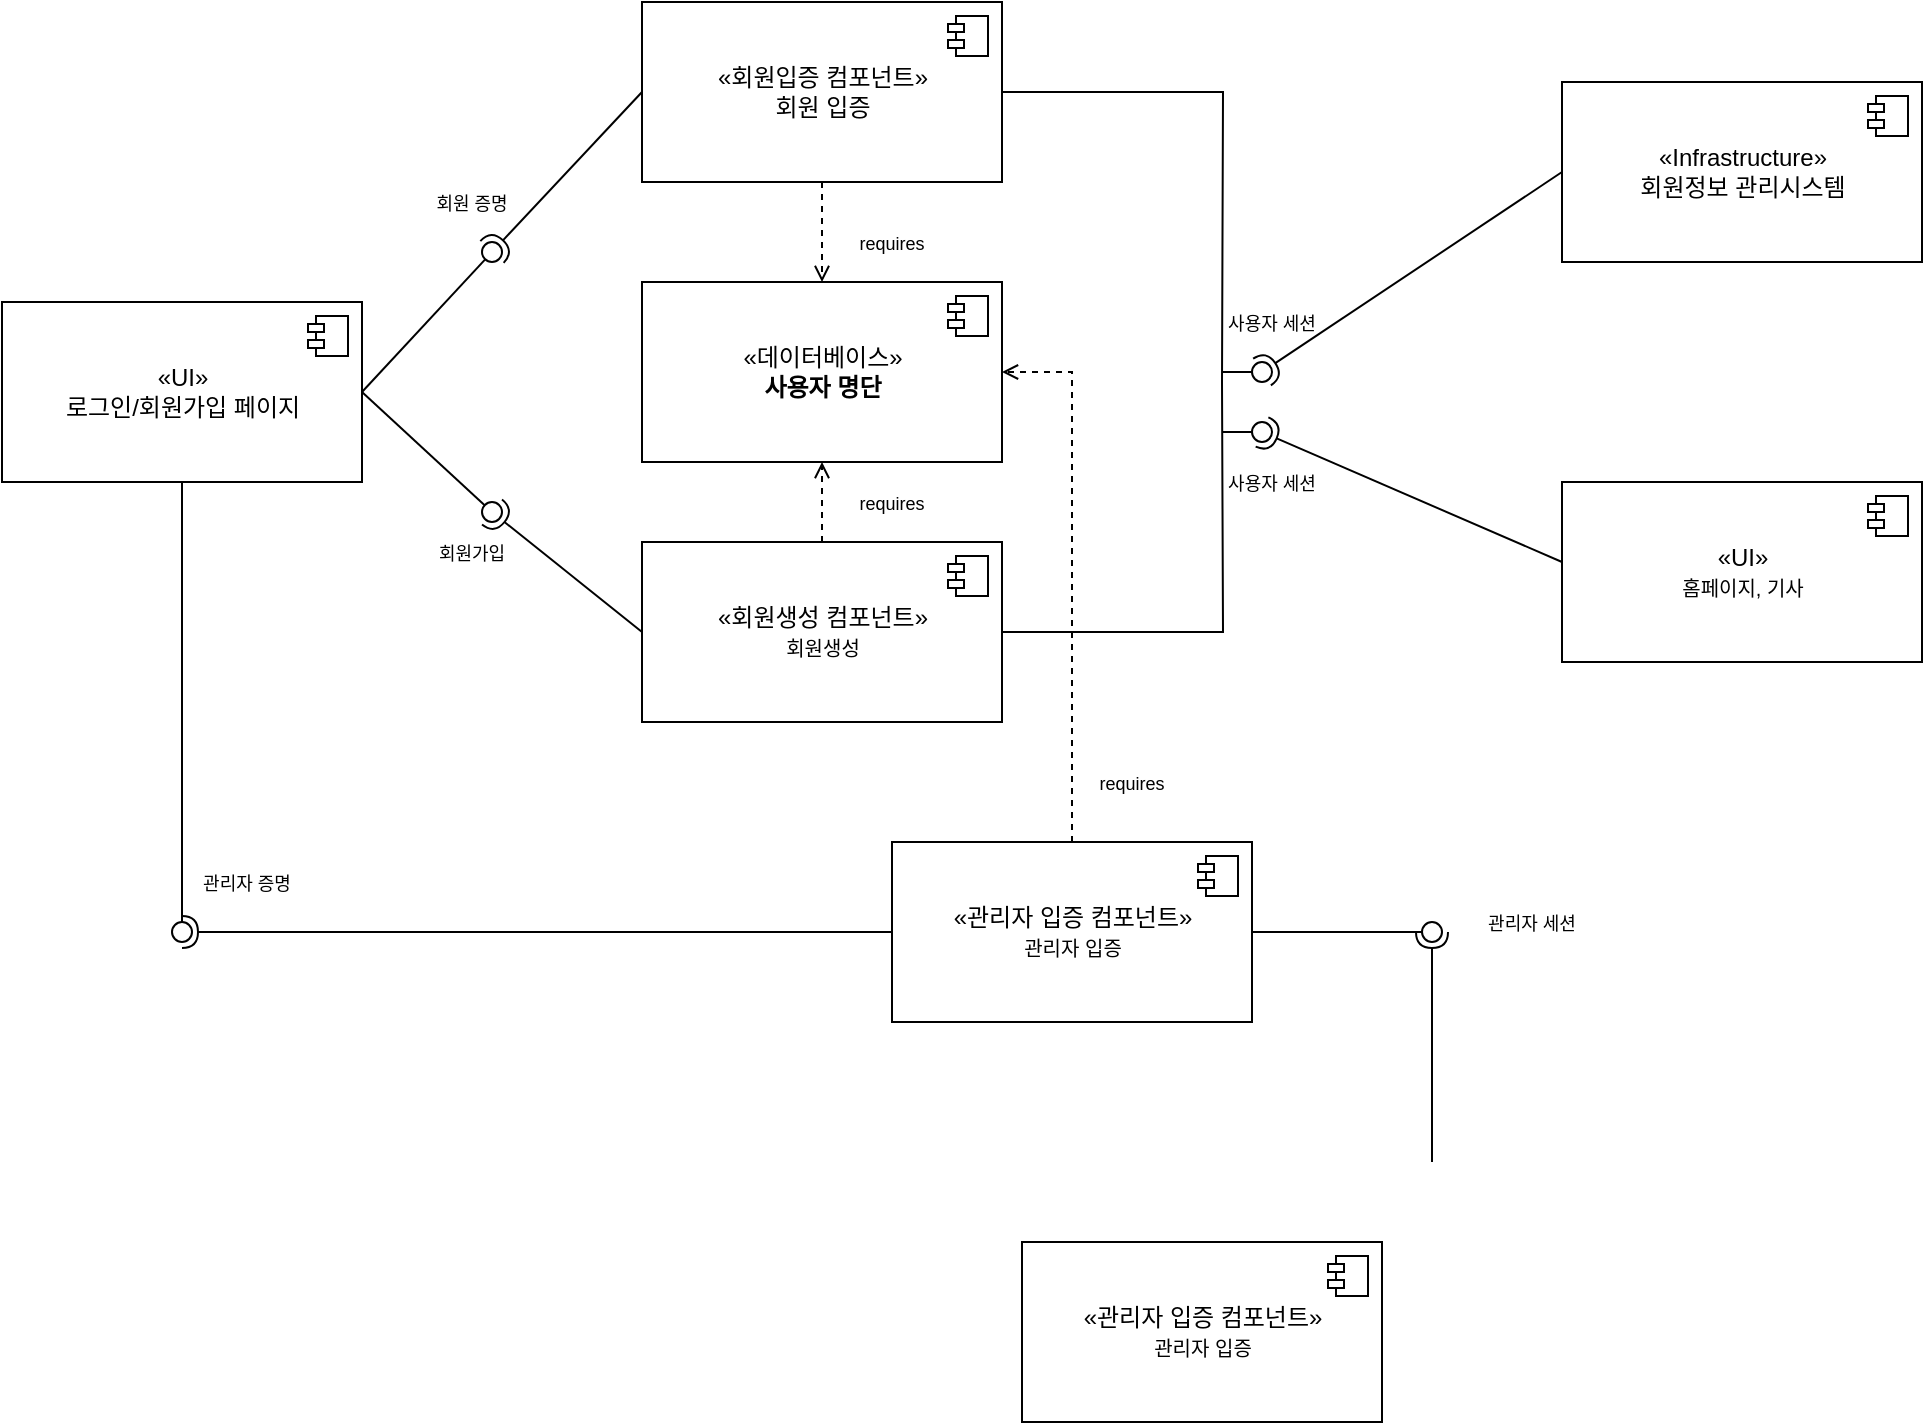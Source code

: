 <mxfile version="14.6.13" type="github">
  <diagram name="Page-1" id="5f0bae14-7c28-e335-631c-24af17079c00">
    <mxGraphModel dx="1240" dy="689" grid="1" gridSize="10" guides="1" tooltips="1" connect="1" arrows="1" fold="1" page="1" pageScale="1" pageWidth="1100" pageHeight="850" background="none" math="0" shadow="0">
      <root>
        <mxCell id="0" />
        <mxCell id="1" parent="0" />
        <mxCell id="Wzl3ZhZQnECG-cAmuOxG-3" value="«UI»&lt;br&gt;로그인/회원가입 페이지" style="html=1;dropTarget=0;" vertex="1" parent="1">
          <mxGeometry x="50" y="290" width="180" height="90" as="geometry" />
        </mxCell>
        <mxCell id="Wzl3ZhZQnECG-cAmuOxG-4" value="" style="shape=module;jettyWidth=8;jettyHeight=4;" vertex="1" parent="Wzl3ZhZQnECG-cAmuOxG-3">
          <mxGeometry x="1" width="20" height="20" relative="1" as="geometry">
            <mxPoint x="-27" y="7" as="offset" />
          </mxGeometry>
        </mxCell>
        <mxCell id="Wzl3ZhZQnECG-cAmuOxG-14" value="" style="rounded=0;orthogonalLoop=1;jettySize=auto;html=1;endArrow=none;endFill=0;exitX=1;exitY=0.5;exitDx=0;exitDy=0;" edge="1" target="Wzl3ZhZQnECG-cAmuOxG-16" parent="1" source="Wzl3ZhZQnECG-cAmuOxG-3">
          <mxGeometry relative="1" as="geometry">
            <mxPoint x="170" y="385" as="sourcePoint" />
          </mxGeometry>
        </mxCell>
        <mxCell id="Wzl3ZhZQnECG-cAmuOxG-15" value="" style="rounded=0;orthogonalLoop=1;jettySize=auto;html=1;endArrow=halfCircle;endFill=0;entryX=0.5;entryY=0.5;entryDx=0;entryDy=0;endSize=6;strokeWidth=1;exitX=0;exitY=0.5;exitDx=0;exitDy=0;" edge="1" target="Wzl3ZhZQnECG-cAmuOxG-16" parent="1" source="Wzl3ZhZQnECG-cAmuOxG-17">
          <mxGeometry relative="1" as="geometry">
            <mxPoint x="350" y="240" as="sourcePoint" />
          </mxGeometry>
        </mxCell>
        <mxCell id="Wzl3ZhZQnECG-cAmuOxG-16" value="" style="ellipse;whiteSpace=wrap;html=1;fontFamily=Helvetica;fontSize=12;fontColor=#000000;align=center;strokeColor=#000000;fillColor=#ffffff;points=[];aspect=fixed;resizable=0;" vertex="1" parent="1">
          <mxGeometry x="290" y="260" width="10" height="10" as="geometry" />
        </mxCell>
        <mxCell id="Wzl3ZhZQnECG-cAmuOxG-26" style="edgeStyle=orthogonalEdgeStyle;rounded=0;orthogonalLoop=1;jettySize=auto;html=1;exitX=0.5;exitY=1;exitDx=0;exitDy=0;entryX=0.5;entryY=0;entryDx=0;entryDy=0;endArrow=open;endFill=0;dashed=1;" edge="1" parent="1" source="Wzl3ZhZQnECG-cAmuOxG-17" target="Wzl3ZhZQnECG-cAmuOxG-24">
          <mxGeometry relative="1" as="geometry" />
        </mxCell>
        <mxCell id="Wzl3ZhZQnECG-cAmuOxG-34" style="edgeStyle=orthogonalEdgeStyle;rounded=0;orthogonalLoop=1;jettySize=auto;html=1;exitX=1;exitY=0.5;exitDx=0;exitDy=0;endArrow=none;endFill=0;" edge="1" parent="1" source="Wzl3ZhZQnECG-cAmuOxG-17">
          <mxGeometry relative="1" as="geometry">
            <mxPoint x="660" y="330" as="targetPoint" />
          </mxGeometry>
        </mxCell>
        <mxCell id="Wzl3ZhZQnECG-cAmuOxG-17" value="«회원입증 컴포넌트»&lt;br&gt;회원 입증" style="html=1;dropTarget=0;" vertex="1" parent="1">
          <mxGeometry x="370" y="140" width="180" height="90" as="geometry" />
        </mxCell>
        <mxCell id="Wzl3ZhZQnECG-cAmuOxG-18" value="" style="shape=module;jettyWidth=8;jettyHeight=4;" vertex="1" parent="Wzl3ZhZQnECG-cAmuOxG-17">
          <mxGeometry x="1" width="20" height="20" relative="1" as="geometry">
            <mxPoint x="-27" y="7" as="offset" />
          </mxGeometry>
        </mxCell>
        <mxCell id="Wzl3ZhZQnECG-cAmuOxG-19" value="" style="rounded=0;orthogonalLoop=1;jettySize=auto;html=1;endArrow=none;endFill=0;exitX=1;exitY=0.5;exitDx=0;exitDy=0;" edge="1" target="Wzl3ZhZQnECG-cAmuOxG-21" parent="1" source="Wzl3ZhZQnECG-cAmuOxG-3">
          <mxGeometry relative="1" as="geometry">
            <mxPoint x="240" y="295" as="sourcePoint" />
          </mxGeometry>
        </mxCell>
        <mxCell id="Wzl3ZhZQnECG-cAmuOxG-20" value="" style="rounded=0;orthogonalLoop=1;jettySize=auto;html=1;endArrow=halfCircle;endFill=0;entryX=0.5;entryY=0.5;entryDx=0;entryDy=0;endSize=6;strokeWidth=1;exitX=0;exitY=0.5;exitDx=0;exitDy=0;" edge="1" target="Wzl3ZhZQnECG-cAmuOxG-21" parent="1" source="Wzl3ZhZQnECG-cAmuOxG-22">
          <mxGeometry relative="1" as="geometry">
            <mxPoint x="360" y="452.286" as="sourcePoint" />
          </mxGeometry>
        </mxCell>
        <mxCell id="Wzl3ZhZQnECG-cAmuOxG-21" value="" style="ellipse;whiteSpace=wrap;html=1;fontFamily=Helvetica;fontSize=12;fontColor=#000000;align=center;strokeColor=#000000;fillColor=#ffffff;points=[];aspect=fixed;resizable=0;direction=south;" vertex="1" parent="1">
          <mxGeometry x="290" y="390" width="10" height="10" as="geometry" />
        </mxCell>
        <mxCell id="Wzl3ZhZQnECG-cAmuOxG-27" style="edgeStyle=orthogonalEdgeStyle;rounded=0;orthogonalLoop=1;jettySize=auto;html=1;exitX=0.5;exitY=0;exitDx=0;exitDy=0;entryX=0.5;entryY=1;entryDx=0;entryDy=0;dashed=1;endArrow=open;endFill=0;" edge="1" parent="1" source="Wzl3ZhZQnECG-cAmuOxG-22" target="Wzl3ZhZQnECG-cAmuOxG-24">
          <mxGeometry relative="1" as="geometry" />
        </mxCell>
        <mxCell id="Wzl3ZhZQnECG-cAmuOxG-35" style="edgeStyle=orthogonalEdgeStyle;rounded=0;orthogonalLoop=1;jettySize=auto;html=1;exitX=1;exitY=0.5;exitDx=0;exitDy=0;endArrow=none;endFill=0;" edge="1" parent="1" source="Wzl3ZhZQnECG-cAmuOxG-22">
          <mxGeometry relative="1" as="geometry">
            <mxPoint x="660" y="330" as="targetPoint" />
          </mxGeometry>
        </mxCell>
        <mxCell id="Wzl3ZhZQnECG-cAmuOxG-22" value="«회원생성 컴포넌트»&lt;br&gt;&lt;font style=&quot;font-size: 10px&quot;&gt;회원생성&lt;/font&gt;" style="html=1;dropTarget=0;" vertex="1" parent="1">
          <mxGeometry x="370" y="410" width="180" height="90" as="geometry" />
        </mxCell>
        <mxCell id="Wzl3ZhZQnECG-cAmuOxG-23" value="" style="shape=module;jettyWidth=8;jettyHeight=4;" vertex="1" parent="Wzl3ZhZQnECG-cAmuOxG-22">
          <mxGeometry x="1" width="20" height="20" relative="1" as="geometry">
            <mxPoint x="-27" y="7" as="offset" />
          </mxGeometry>
        </mxCell>
        <mxCell id="Wzl3ZhZQnECG-cAmuOxG-24" value="«데이터베이스»&lt;br&gt;&lt;b&gt;사용자 명단&lt;/b&gt;" style="html=1;dropTarget=0;" vertex="1" parent="1">
          <mxGeometry x="370" y="280" width="180" height="90" as="geometry" />
        </mxCell>
        <mxCell id="Wzl3ZhZQnECG-cAmuOxG-25" value="" style="shape=module;jettyWidth=8;jettyHeight=4;" vertex="1" parent="Wzl3ZhZQnECG-cAmuOxG-24">
          <mxGeometry x="1" width="20" height="20" relative="1" as="geometry">
            <mxPoint x="-27" y="7" as="offset" />
          </mxGeometry>
        </mxCell>
        <mxCell id="Wzl3ZhZQnECG-cAmuOxG-28" value="&lt;font style=&quot;font-size: 9px&quot;&gt;회원 증명&lt;/font&gt;" style="text;html=1;strokeColor=none;fillColor=none;align=center;verticalAlign=middle;whiteSpace=wrap;rounded=0;" vertex="1" parent="1">
          <mxGeometry x="260" y="230" width="50" height="20" as="geometry" />
        </mxCell>
        <mxCell id="Wzl3ZhZQnECG-cAmuOxG-29" value="&lt;font style=&quot;font-size: 9px&quot;&gt;회원가입&lt;/font&gt;" style="text;html=1;strokeColor=none;fillColor=none;align=center;verticalAlign=middle;whiteSpace=wrap;rounded=0;" vertex="1" parent="1">
          <mxGeometry x="260" y="405" width="50" height="20" as="geometry" />
        </mxCell>
        <mxCell id="Wzl3ZhZQnECG-cAmuOxG-30" value="" style="rounded=0;orthogonalLoop=1;jettySize=auto;html=1;endArrow=none;endFill=0;" edge="1" target="Wzl3ZhZQnECG-cAmuOxG-32" parent="1">
          <mxGeometry relative="1" as="geometry">
            <mxPoint x="660" y="325" as="sourcePoint" />
          </mxGeometry>
        </mxCell>
        <mxCell id="Wzl3ZhZQnECG-cAmuOxG-31" value="" style="rounded=0;orthogonalLoop=1;jettySize=auto;html=1;endArrow=halfCircle;endFill=0;entryX=0.5;entryY=0.5;entryDx=0;entryDy=0;endSize=6;strokeWidth=1;exitX=0;exitY=0.5;exitDx=0;exitDy=0;" edge="1" target="Wzl3ZhZQnECG-cAmuOxG-32" parent="1" source="Wzl3ZhZQnECG-cAmuOxG-36">
          <mxGeometry relative="1" as="geometry">
            <mxPoint x="700" y="325" as="sourcePoint" />
          </mxGeometry>
        </mxCell>
        <mxCell id="Wzl3ZhZQnECG-cAmuOxG-32" value="" style="ellipse;whiteSpace=wrap;html=1;fontFamily=Helvetica;fontSize=12;fontColor=#000000;align=center;strokeColor=#000000;fillColor=#ffffff;points=[];aspect=fixed;resizable=0;" vertex="1" parent="1">
          <mxGeometry x="675" y="320" width="10" height="10" as="geometry" />
        </mxCell>
        <mxCell id="Wzl3ZhZQnECG-cAmuOxG-33" value="&lt;font style=&quot;font-size: 9px&quot;&gt;사용자 세션&lt;/font&gt;" style="text;html=1;strokeColor=none;fillColor=none;align=center;verticalAlign=middle;whiteSpace=wrap;rounded=0;" vertex="1" parent="1">
          <mxGeometry x="650" y="290" width="70" height="20" as="geometry" />
        </mxCell>
        <mxCell id="Wzl3ZhZQnECG-cAmuOxG-36" value="«Infrastructure»&lt;br&gt;회원정보 관리시스템" style="html=1;dropTarget=0;" vertex="1" parent="1">
          <mxGeometry x="830" y="180" width="180" height="90" as="geometry" />
        </mxCell>
        <mxCell id="Wzl3ZhZQnECG-cAmuOxG-37" value="" style="shape=module;jettyWidth=8;jettyHeight=4;" vertex="1" parent="Wzl3ZhZQnECG-cAmuOxG-36">
          <mxGeometry x="1" width="20" height="20" relative="1" as="geometry">
            <mxPoint x="-27" y="7" as="offset" />
          </mxGeometry>
        </mxCell>
        <mxCell id="Wzl3ZhZQnECG-cAmuOxG-38" value="" style="rounded=0;orthogonalLoop=1;jettySize=auto;html=1;endArrow=none;endFill=0;" edge="1" target="Wzl3ZhZQnECG-cAmuOxG-40" parent="1">
          <mxGeometry relative="1" as="geometry">
            <mxPoint x="660" y="355" as="sourcePoint" />
          </mxGeometry>
        </mxCell>
        <mxCell id="Wzl3ZhZQnECG-cAmuOxG-39" value="" style="rounded=0;orthogonalLoop=1;jettySize=auto;html=1;endArrow=halfCircle;endFill=0;entryX=0.5;entryY=0.5;entryDx=0;entryDy=0;endSize=6;strokeWidth=1;" edge="1" target="Wzl3ZhZQnECG-cAmuOxG-40" parent="1">
          <mxGeometry relative="1" as="geometry">
            <mxPoint x="830" y="420" as="sourcePoint" />
          </mxGeometry>
        </mxCell>
        <mxCell id="Wzl3ZhZQnECG-cAmuOxG-40" value="" style="ellipse;whiteSpace=wrap;html=1;fontFamily=Helvetica;fontSize=12;fontColor=#000000;align=center;strokeColor=#000000;fillColor=#ffffff;points=[];aspect=fixed;resizable=0;" vertex="1" parent="1">
          <mxGeometry x="675" y="350" width="10" height="10" as="geometry" />
        </mxCell>
        <mxCell id="Wzl3ZhZQnECG-cAmuOxG-41" value="«UI»&lt;br&gt;&lt;span style=&quot;font-size: 10px&quot;&gt;홈페이지, 기사&lt;/span&gt;" style="html=1;dropTarget=0;" vertex="1" parent="1">
          <mxGeometry x="830" y="380" width="180" height="90" as="geometry" />
        </mxCell>
        <mxCell id="Wzl3ZhZQnECG-cAmuOxG-42" value="" style="shape=module;jettyWidth=8;jettyHeight=4;" vertex="1" parent="Wzl3ZhZQnECG-cAmuOxG-41">
          <mxGeometry x="1" width="20" height="20" relative="1" as="geometry">
            <mxPoint x="-27" y="7" as="offset" />
          </mxGeometry>
        </mxCell>
        <mxCell id="Wzl3ZhZQnECG-cAmuOxG-43" value="&lt;font style=&quot;font-size: 9px&quot;&gt;requires&lt;/font&gt;" style="text;html=1;strokeColor=none;fillColor=none;align=center;verticalAlign=middle;whiteSpace=wrap;rounded=0;" vertex="1" parent="1">
          <mxGeometry x="470" y="250" width="50" height="20" as="geometry" />
        </mxCell>
        <mxCell id="Wzl3ZhZQnECG-cAmuOxG-44" value="&lt;font style=&quot;font-size: 9px&quot;&gt;requires&lt;/font&gt;" style="text;html=1;strokeColor=none;fillColor=none;align=center;verticalAlign=middle;whiteSpace=wrap;rounded=0;" vertex="1" parent="1">
          <mxGeometry x="470" y="380" width="50" height="20" as="geometry" />
        </mxCell>
        <mxCell id="Wzl3ZhZQnECG-cAmuOxG-45" value="&lt;font style=&quot;font-size: 9px&quot;&gt;사용자 세션&lt;/font&gt;" style="text;html=1;strokeColor=none;fillColor=none;align=center;verticalAlign=middle;whiteSpace=wrap;rounded=0;" vertex="1" parent="1">
          <mxGeometry x="650" y="370" width="70" height="20" as="geometry" />
        </mxCell>
        <mxCell id="Wzl3ZhZQnECG-cAmuOxG-56" style="edgeStyle=orthogonalEdgeStyle;rounded=0;orthogonalLoop=1;jettySize=auto;html=1;exitX=0.5;exitY=0;exitDx=0;exitDy=0;entryX=1;entryY=0.5;entryDx=0;entryDy=0;endArrow=open;endFill=0;startArrow=none;startFill=0;dashed=1;" edge="1" parent="1" source="Wzl3ZhZQnECG-cAmuOxG-49" target="Wzl3ZhZQnECG-cAmuOxG-24">
          <mxGeometry relative="1" as="geometry" />
        </mxCell>
        <mxCell id="Wzl3ZhZQnECG-cAmuOxG-49" value="«관리자 입증 컴포넌트»&lt;br&gt;&lt;font style=&quot;font-size: 10px&quot;&gt;관리자 입증&lt;/font&gt;" style="html=1;dropTarget=0;" vertex="1" parent="1">
          <mxGeometry x="495" y="560" width="180" height="90" as="geometry" />
        </mxCell>
        <mxCell id="Wzl3ZhZQnECG-cAmuOxG-50" value="" style="shape=module;jettyWidth=8;jettyHeight=4;" vertex="1" parent="Wzl3ZhZQnECG-cAmuOxG-49">
          <mxGeometry x="1" width="20" height="20" relative="1" as="geometry">
            <mxPoint x="-27" y="7" as="offset" />
          </mxGeometry>
        </mxCell>
        <mxCell id="Wzl3ZhZQnECG-cAmuOxG-53" value="" style="rounded=0;orthogonalLoop=1;jettySize=auto;html=1;endArrow=none;endFill=0;exitX=0.5;exitY=1;exitDx=0;exitDy=0;" edge="1" target="Wzl3ZhZQnECG-cAmuOxG-55" parent="1" source="Wzl3ZhZQnECG-cAmuOxG-3">
          <mxGeometry relative="1" as="geometry">
            <mxPoint x="550" y="415" as="sourcePoint" />
          </mxGeometry>
        </mxCell>
        <mxCell id="Wzl3ZhZQnECG-cAmuOxG-54" value="" style="rounded=0;orthogonalLoop=1;jettySize=auto;html=1;endArrow=halfCircle;endFill=0;entryX=0.5;entryY=0.5;entryDx=0;entryDy=0;endSize=6;strokeWidth=1;exitX=0;exitY=0.5;exitDx=0;exitDy=0;" edge="1" target="Wzl3ZhZQnECG-cAmuOxG-55" parent="1" source="Wzl3ZhZQnECG-cAmuOxG-49">
          <mxGeometry relative="1" as="geometry">
            <mxPoint x="590" y="415" as="sourcePoint" />
          </mxGeometry>
        </mxCell>
        <mxCell id="Wzl3ZhZQnECG-cAmuOxG-55" value="" style="ellipse;whiteSpace=wrap;html=1;fontFamily=Helvetica;fontSize=12;fontColor=#000000;align=center;strokeColor=#000000;fillColor=#ffffff;points=[];aspect=fixed;resizable=0;" vertex="1" parent="1">
          <mxGeometry x="135" y="600" width="10" height="10" as="geometry" />
        </mxCell>
        <mxCell id="Wzl3ZhZQnECG-cAmuOxG-57" value="&lt;font style=&quot;font-size: 9px&quot;&gt;관리자 증명&lt;/font&gt;" style="text;html=1;strokeColor=none;fillColor=none;align=center;verticalAlign=middle;whiteSpace=wrap;rounded=0;" vertex="1" parent="1">
          <mxGeometry x="145" y="570" width="55" height="20" as="geometry" />
        </mxCell>
        <mxCell id="Wzl3ZhZQnECG-cAmuOxG-58" value="" style="rounded=0;orthogonalLoop=1;jettySize=auto;html=1;endArrow=none;endFill=0;exitX=1;exitY=0.5;exitDx=0;exitDy=0;" edge="1" target="Wzl3ZhZQnECG-cAmuOxG-60" parent="1" source="Wzl3ZhZQnECG-cAmuOxG-49">
          <mxGeometry relative="1" as="geometry">
            <mxPoint x="550" y="525" as="sourcePoint" />
          </mxGeometry>
        </mxCell>
        <mxCell id="Wzl3ZhZQnECG-cAmuOxG-59" value="" style="rounded=0;orthogonalLoop=1;jettySize=auto;html=1;endArrow=halfCircle;endFill=0;entryX=0.5;entryY=0.5;entryDx=0;entryDy=0;endSize=6;strokeWidth=1;" edge="1" target="Wzl3ZhZQnECG-cAmuOxG-60" parent="1">
          <mxGeometry relative="1" as="geometry">
            <mxPoint x="765" y="720" as="sourcePoint" />
          </mxGeometry>
        </mxCell>
        <mxCell id="Wzl3ZhZQnECG-cAmuOxG-60" value="" style="ellipse;whiteSpace=wrap;html=1;fontFamily=Helvetica;fontSize=12;fontColor=#000000;align=center;strokeColor=#000000;fillColor=#ffffff;points=[];aspect=fixed;resizable=0;" vertex="1" parent="1">
          <mxGeometry x="760" y="600" width="10" height="10" as="geometry" />
        </mxCell>
        <mxCell id="Wzl3ZhZQnECG-cAmuOxG-61" value="&lt;font style=&quot;font-size: 9px&quot;&gt;관리자 세션&lt;/font&gt;" style="text;html=1;strokeColor=none;fillColor=none;align=center;verticalAlign=middle;whiteSpace=wrap;rounded=0;" vertex="1" parent="1">
          <mxGeometry x="780" y="590" width="70" height="20" as="geometry" />
        </mxCell>
        <mxCell id="Wzl3ZhZQnECG-cAmuOxG-62" value="&lt;font style=&quot;font-size: 9px&quot;&gt;requires&lt;/font&gt;" style="text;html=1;strokeColor=none;fillColor=none;align=center;verticalAlign=middle;whiteSpace=wrap;rounded=0;" vertex="1" parent="1">
          <mxGeometry x="590" y="520" width="50" height="20" as="geometry" />
        </mxCell>
        <mxCell id="Wzl3ZhZQnECG-cAmuOxG-63" value="«관리자 입증 컴포넌트»&lt;br&gt;&lt;font style=&quot;font-size: 10px&quot;&gt;관리자 입증&lt;/font&gt;" style="html=1;dropTarget=0;" vertex="1" parent="1">
          <mxGeometry x="560" y="760" width="180" height="90" as="geometry" />
        </mxCell>
        <mxCell id="Wzl3ZhZQnECG-cAmuOxG-64" value="" style="shape=module;jettyWidth=8;jettyHeight=4;" vertex="1" parent="Wzl3ZhZQnECG-cAmuOxG-63">
          <mxGeometry x="1" width="20" height="20" relative="1" as="geometry">
            <mxPoint x="-27" y="7" as="offset" />
          </mxGeometry>
        </mxCell>
      </root>
    </mxGraphModel>
  </diagram>
</mxfile>
